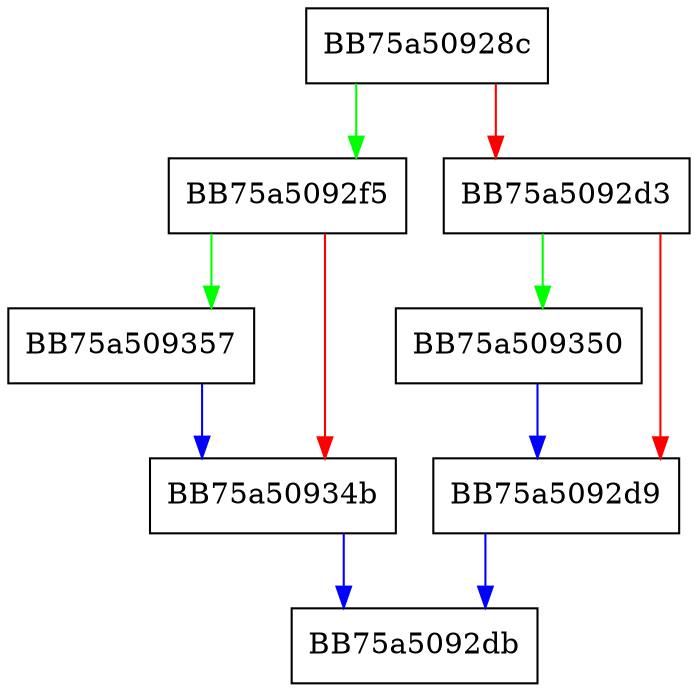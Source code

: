 digraph IsASRExcludedTargetForRule {
  node [shape="box"];
  graph [splines=ortho];
  BB75a50928c -> BB75a5092f5 [color="green"];
  BB75a50928c -> BB75a5092d3 [color="red"];
  BB75a5092d3 -> BB75a509350 [color="green"];
  BB75a5092d3 -> BB75a5092d9 [color="red"];
  BB75a5092d9 -> BB75a5092db [color="blue"];
  BB75a5092f5 -> BB75a509357 [color="green"];
  BB75a5092f5 -> BB75a50934b [color="red"];
  BB75a50934b -> BB75a5092db [color="blue"];
  BB75a509350 -> BB75a5092d9 [color="blue"];
  BB75a509357 -> BB75a50934b [color="blue"];
}